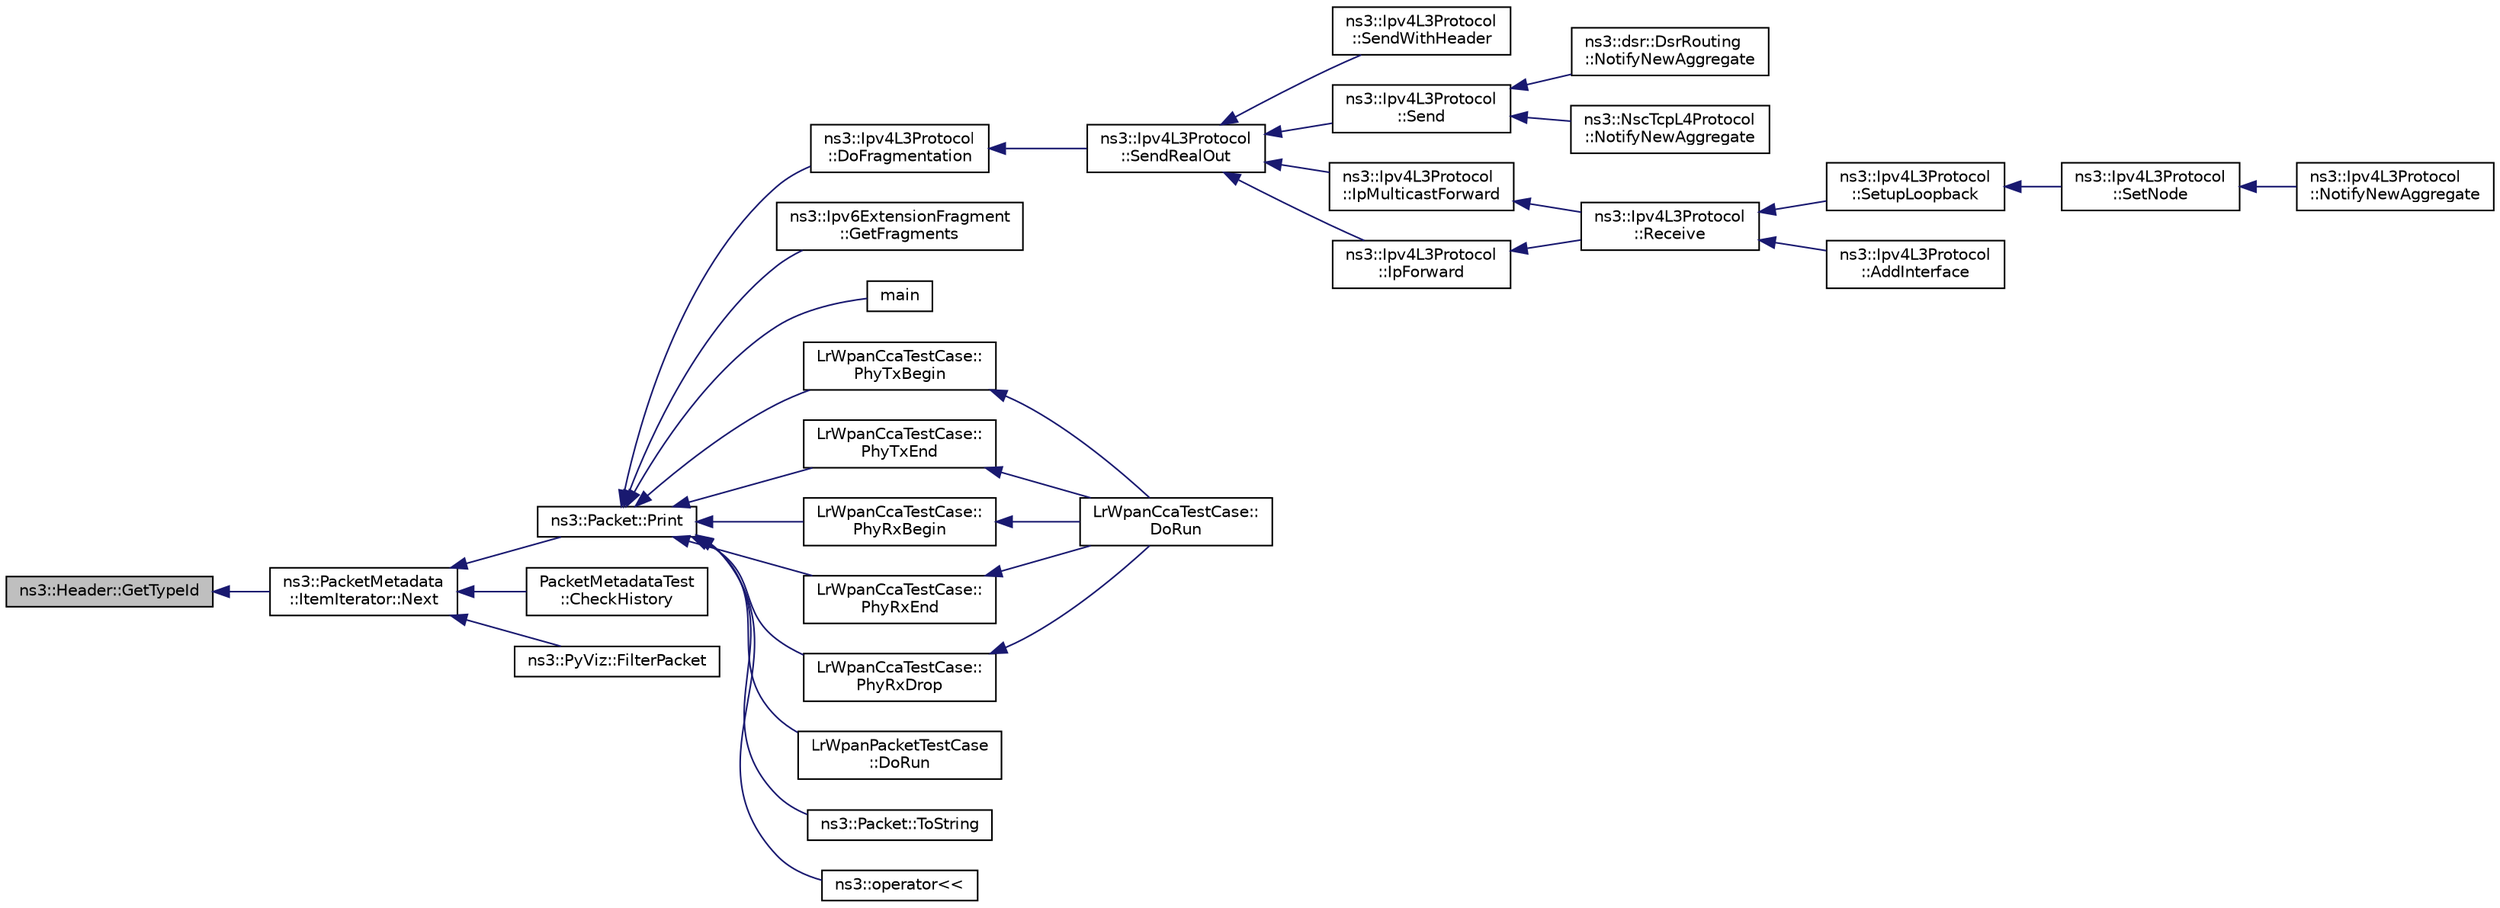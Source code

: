 digraph "ns3::Header::GetTypeId"
{
  edge [fontname="Helvetica",fontsize="10",labelfontname="Helvetica",labelfontsize="10"];
  node [fontname="Helvetica",fontsize="10",shape=record];
  rankdir="LR";
  Node1 [label="ns3::Header::GetTypeId",height=0.2,width=0.4,color="black", fillcolor="grey75", style="filled", fontcolor="black"];
  Node1 -> Node2 [dir="back",color="midnightblue",fontsize="10",style="solid"];
  Node2 [label="ns3::PacketMetadata\l::ItemIterator::Next",height=0.2,width=0.4,color="black", fillcolor="white", style="filled",URL="$df/def/classns3_1_1PacketMetadata_1_1ItemIterator.html#a3d59a1673dca4338f41d3c788ccd3e10",tooltip="Retrieve the next metadata item. "];
  Node2 -> Node3 [dir="back",color="midnightblue",fontsize="10",style="solid"];
  Node3 [label="ns3::Packet::Print",height=0.2,width=0.4,color="black", fillcolor="white", style="filled",URL="$dd/d7a/classns3_1_1Packet.html#aa34058a5cdbf94673531f8c4001ab227",tooltip="Print the packet contents. "];
  Node3 -> Node4 [dir="back",color="midnightblue",fontsize="10",style="solid"];
  Node4 [label="ns3::Ipv4L3Protocol\l::DoFragmentation",height=0.2,width=0.4,color="black", fillcolor="white", style="filled",URL="$d2/dc9/classns3_1_1Ipv4L3Protocol.html#a5ea602dc1447746c0c3bd90e36ec3888",tooltip="Fragment a packet. "];
  Node4 -> Node5 [dir="back",color="midnightblue",fontsize="10",style="solid"];
  Node5 [label="ns3::Ipv4L3Protocol\l::SendRealOut",height=0.2,width=0.4,color="black", fillcolor="white", style="filled",URL="$d2/dc9/classns3_1_1Ipv4L3Protocol.html#ac1baf310b12bbc564d0766061ecca323",tooltip="Send packet with route. "];
  Node5 -> Node6 [dir="back",color="midnightblue",fontsize="10",style="solid"];
  Node6 [label="ns3::Ipv4L3Protocol\l::SendWithHeader",height=0.2,width=0.4,color="black", fillcolor="white", style="filled",URL="$d2/dc9/classns3_1_1Ipv4L3Protocol.html#a9305010252cee1e4e97766227ca58ba4"];
  Node5 -> Node7 [dir="back",color="midnightblue",fontsize="10",style="solid"];
  Node7 [label="ns3::Ipv4L3Protocol\l::Send",height=0.2,width=0.4,color="black", fillcolor="white", style="filled",URL="$d2/dc9/classns3_1_1Ipv4L3Protocol.html#abe8cf785815f3fbb32b0e21d629be641"];
  Node7 -> Node8 [dir="back",color="midnightblue",fontsize="10",style="solid"];
  Node8 [label="ns3::dsr::DsrRouting\l::NotifyNewAggregate",height=0.2,width=0.4,color="black", fillcolor="white", style="filled",URL="$df/d32/classns3_1_1dsr_1_1DsrRouting.html#a7742bf3036dba9f9b24906b959be728e"];
  Node7 -> Node9 [dir="back",color="midnightblue",fontsize="10",style="solid"];
  Node9 [label="ns3::NscTcpL4Protocol\l::NotifyNewAggregate",height=0.2,width=0.4,color="black", fillcolor="white", style="filled",URL="$dd/dfe/classns3_1_1NscTcpL4Protocol.html#a423e33bc38d6f04ba6c54f7ce2647565"];
  Node5 -> Node10 [dir="back",color="midnightblue",fontsize="10",style="solid"];
  Node10 [label="ns3::Ipv4L3Protocol\l::IpMulticastForward",height=0.2,width=0.4,color="black", fillcolor="white", style="filled",URL="$d2/dc9/classns3_1_1Ipv4L3Protocol.html#a85ad438d9b2c50d55d1b674b9fd1e8f7",tooltip="Forward a multicast packet. "];
  Node10 -> Node11 [dir="back",color="midnightblue",fontsize="10",style="solid"];
  Node11 [label="ns3::Ipv4L3Protocol\l::Receive",height=0.2,width=0.4,color="black", fillcolor="white", style="filled",URL="$d2/dc9/classns3_1_1Ipv4L3Protocol.html#a2f27fb0a3f698ffb34a654323b063c94"];
  Node11 -> Node12 [dir="back",color="midnightblue",fontsize="10",style="solid"];
  Node12 [label="ns3::Ipv4L3Protocol\l::SetupLoopback",height=0.2,width=0.4,color="black", fillcolor="white", style="filled",URL="$d2/dc9/classns3_1_1Ipv4L3Protocol.html#aa37b950d26063e4e7ee659e599c83bde",tooltip="Setup loopback interface. "];
  Node12 -> Node13 [dir="back",color="midnightblue",fontsize="10",style="solid"];
  Node13 [label="ns3::Ipv4L3Protocol\l::SetNode",height=0.2,width=0.4,color="black", fillcolor="white", style="filled",URL="$d2/dc9/classns3_1_1Ipv4L3Protocol.html#a82ef37914ea8bab699575fea23586bc7",tooltip="Set node associated with this stack. "];
  Node13 -> Node14 [dir="back",color="midnightblue",fontsize="10",style="solid"];
  Node14 [label="ns3::Ipv4L3Protocol\l::NotifyNewAggregate",height=0.2,width=0.4,color="black", fillcolor="white", style="filled",URL="$d2/dc9/classns3_1_1Ipv4L3Protocol.html#a41c7e4fc5a8dba55e9708df7cef9b9c7"];
  Node11 -> Node15 [dir="back",color="midnightblue",fontsize="10",style="solid"];
  Node15 [label="ns3::Ipv4L3Protocol\l::AddInterface",height=0.2,width=0.4,color="black", fillcolor="white", style="filled",URL="$d2/dc9/classns3_1_1Ipv4L3Protocol.html#ac6855eb39254f74fa30e7f23a7b100db"];
  Node5 -> Node16 [dir="back",color="midnightblue",fontsize="10",style="solid"];
  Node16 [label="ns3::Ipv4L3Protocol\l::IpForward",height=0.2,width=0.4,color="black", fillcolor="white", style="filled",URL="$d2/dc9/classns3_1_1Ipv4L3Protocol.html#ae00b4ef6c6907a602898800ee5dcbc57",tooltip="Forward a packet. "];
  Node16 -> Node11 [dir="back",color="midnightblue",fontsize="10",style="solid"];
  Node3 -> Node17 [dir="back",color="midnightblue",fontsize="10",style="solid"];
  Node17 [label="ns3::Ipv6ExtensionFragment\l::GetFragments",height=0.2,width=0.4,color="black", fillcolor="white", style="filled",URL="$de/dd5/classns3_1_1Ipv6ExtensionFragment.html#a60bc0fdd5a5d1bcb2223c98909eef44e",tooltip="Fragment a packet. "];
  Node3 -> Node18 [dir="back",color="midnightblue",fontsize="10",style="solid"];
  Node18 [label="main",height=0.2,width=0.4,color="black", fillcolor="white", style="filled",URL="$d4/d3b/lr-wpan-packet-print_8cc.html#a0ddf1224851353fc92bfbff6f499fa97"];
  Node3 -> Node19 [dir="back",color="midnightblue",fontsize="10",style="solid"];
  Node19 [label="LrWpanCcaTestCase::\lPhyTxBegin",height=0.2,width=0.4,color="black", fillcolor="white", style="filled",URL="$d7/def/classLrWpanCcaTestCase.html#a23a0238970a4597eb0e6f90cd5a2f5f5",tooltip="Function called when PhyTxBegin is hit. "];
  Node19 -> Node20 [dir="back",color="midnightblue",fontsize="10",style="solid"];
  Node20 [label="LrWpanCcaTestCase::\lDoRun",height=0.2,width=0.4,color="black", fillcolor="white", style="filled",URL="$d7/def/classLrWpanCcaTestCase.html#a3e2872a3bd57d754a2bdb613437e18a8",tooltip="Implementation to actually run this TestCase. "];
  Node3 -> Node21 [dir="back",color="midnightblue",fontsize="10",style="solid"];
  Node21 [label="LrWpanCcaTestCase::\lPhyTxEnd",height=0.2,width=0.4,color="black", fillcolor="white", style="filled",URL="$d7/def/classLrWpanCcaTestCase.html#a10eb0d8851c2e8de313448bb2da6fd30",tooltip="Function called when PhyTxEnd is hit. "];
  Node21 -> Node20 [dir="back",color="midnightblue",fontsize="10",style="solid"];
  Node3 -> Node22 [dir="back",color="midnightblue",fontsize="10",style="solid"];
  Node22 [label="LrWpanCcaTestCase::\lPhyRxBegin",height=0.2,width=0.4,color="black", fillcolor="white", style="filled",URL="$d7/def/classLrWpanCcaTestCase.html#a7d236bfc6109f581582255227b8dee77",tooltip="Function called when PhyRxBegin is hit. "];
  Node22 -> Node20 [dir="back",color="midnightblue",fontsize="10",style="solid"];
  Node3 -> Node23 [dir="back",color="midnightblue",fontsize="10",style="solid"];
  Node23 [label="LrWpanCcaTestCase::\lPhyRxEnd",height=0.2,width=0.4,color="black", fillcolor="white", style="filled",URL="$d7/def/classLrWpanCcaTestCase.html#aed133fe6504b326574ada94b6043abcf",tooltip="Function called when PhyRxEnd is hit. "];
  Node23 -> Node20 [dir="back",color="midnightblue",fontsize="10",style="solid"];
  Node3 -> Node24 [dir="back",color="midnightblue",fontsize="10",style="solid"];
  Node24 [label="LrWpanCcaTestCase::\lPhyRxDrop",height=0.2,width=0.4,color="black", fillcolor="white", style="filled",URL="$d7/def/classLrWpanCcaTestCase.html#a302ae211f206663a114fcd5a07752d5c",tooltip="Function called when PhyRxDrop is hit. "];
  Node24 -> Node20 [dir="back",color="midnightblue",fontsize="10",style="solid"];
  Node3 -> Node25 [dir="back",color="midnightblue",fontsize="10",style="solid"];
  Node25 [label="LrWpanPacketTestCase\l::DoRun",height=0.2,width=0.4,color="black", fillcolor="white", style="filled",URL="$dc/d38/classLrWpanPacketTestCase.html#ae85f64d48a71983a4a43f49e5571546a",tooltip="Implementation to actually run this TestCase. "];
  Node3 -> Node26 [dir="back",color="midnightblue",fontsize="10",style="solid"];
  Node26 [label="ns3::Packet::ToString",height=0.2,width=0.4,color="black", fillcolor="white", style="filled",URL="$dd/d7a/classns3_1_1Packet.html#a2474139f184f81df37f35b99efdc66f1",tooltip="Return a string representation of the packet. "];
  Node3 -> Node27 [dir="back",color="midnightblue",fontsize="10",style="solid"];
  Node27 [label="ns3::operator\<\<",height=0.2,width=0.4,color="black", fillcolor="white", style="filled",URL="$d7/d2e/namespacens3.html#a592d34a2e0784b4eecdf866a48729c58",tooltip="Stream insertion operator. "];
  Node2 -> Node28 [dir="back",color="midnightblue",fontsize="10",style="solid"];
  Node28 [label="PacketMetadataTest\l::CheckHistory",height=0.2,width=0.4,color="black", fillcolor="white", style="filled",URL="$da/d30/classPacketMetadataTest.html#a22fae7ba6557ced42238625fc0ccc623"];
  Node2 -> Node29 [dir="back",color="midnightblue",fontsize="10",style="solid"];
  Node29 [label="ns3::PyViz::FilterPacket",height=0.2,width=0.4,color="black", fillcolor="white", style="filled",URL="$db/d7c/classns3_1_1PyViz.html#ad92f800fa5f75fc22531f572fe38095d"];
}
